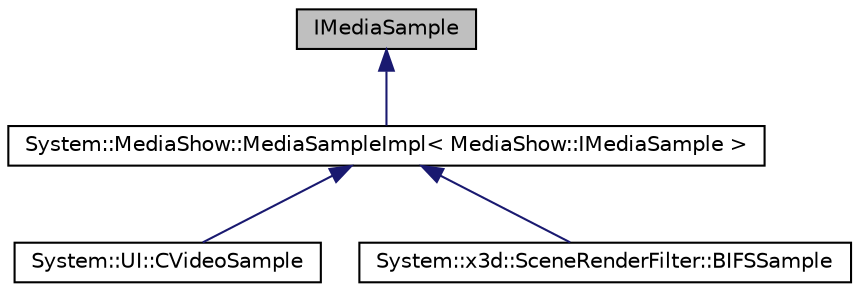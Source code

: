digraph G
{
  edge [fontname="Helvetica",fontsize="10",labelfontname="Helvetica",labelfontsize="10"];
  node [fontname="Helvetica",fontsize="10",shape=record];
  Node1 [label="IMediaSample",height=0.2,width=0.4,color="black", fillcolor="grey75", style="filled" fontcolor="black"];
  Node1 -> Node2 [dir="back",color="midnightblue",fontsize="10",style="solid",fontname="Helvetica"];
  Node2 [label="System::MediaShow::MediaSampleImpl\< MediaShow::IMediaSample \>",height=0.2,width=0.4,color="black", fillcolor="white", style="filled",URL="$class_system_1_1_media_show_1_1_media_sample_impl.html"];
  Node2 -> Node3 [dir="back",color="midnightblue",fontsize="10",style="solid",fontname="Helvetica"];
  Node3 [label="System::UI::CVideoSample",height=0.2,width=0.4,color="black", fillcolor="white", style="filled",URL="$class_system_1_1_u_i_1_1_c_video_sample.html"];
  Node2 -> Node4 [dir="back",color="midnightblue",fontsize="10",style="solid",fontname="Helvetica"];
  Node4 [label="System::x3d::SceneRenderFilter::BIFSSample",height=0.2,width=0.4,color="black", fillcolor="white", style="filled",URL="$class_system_1_1x3d_1_1_scene_render_filter_1_1_b_i_f_s_sample.html"];
}
